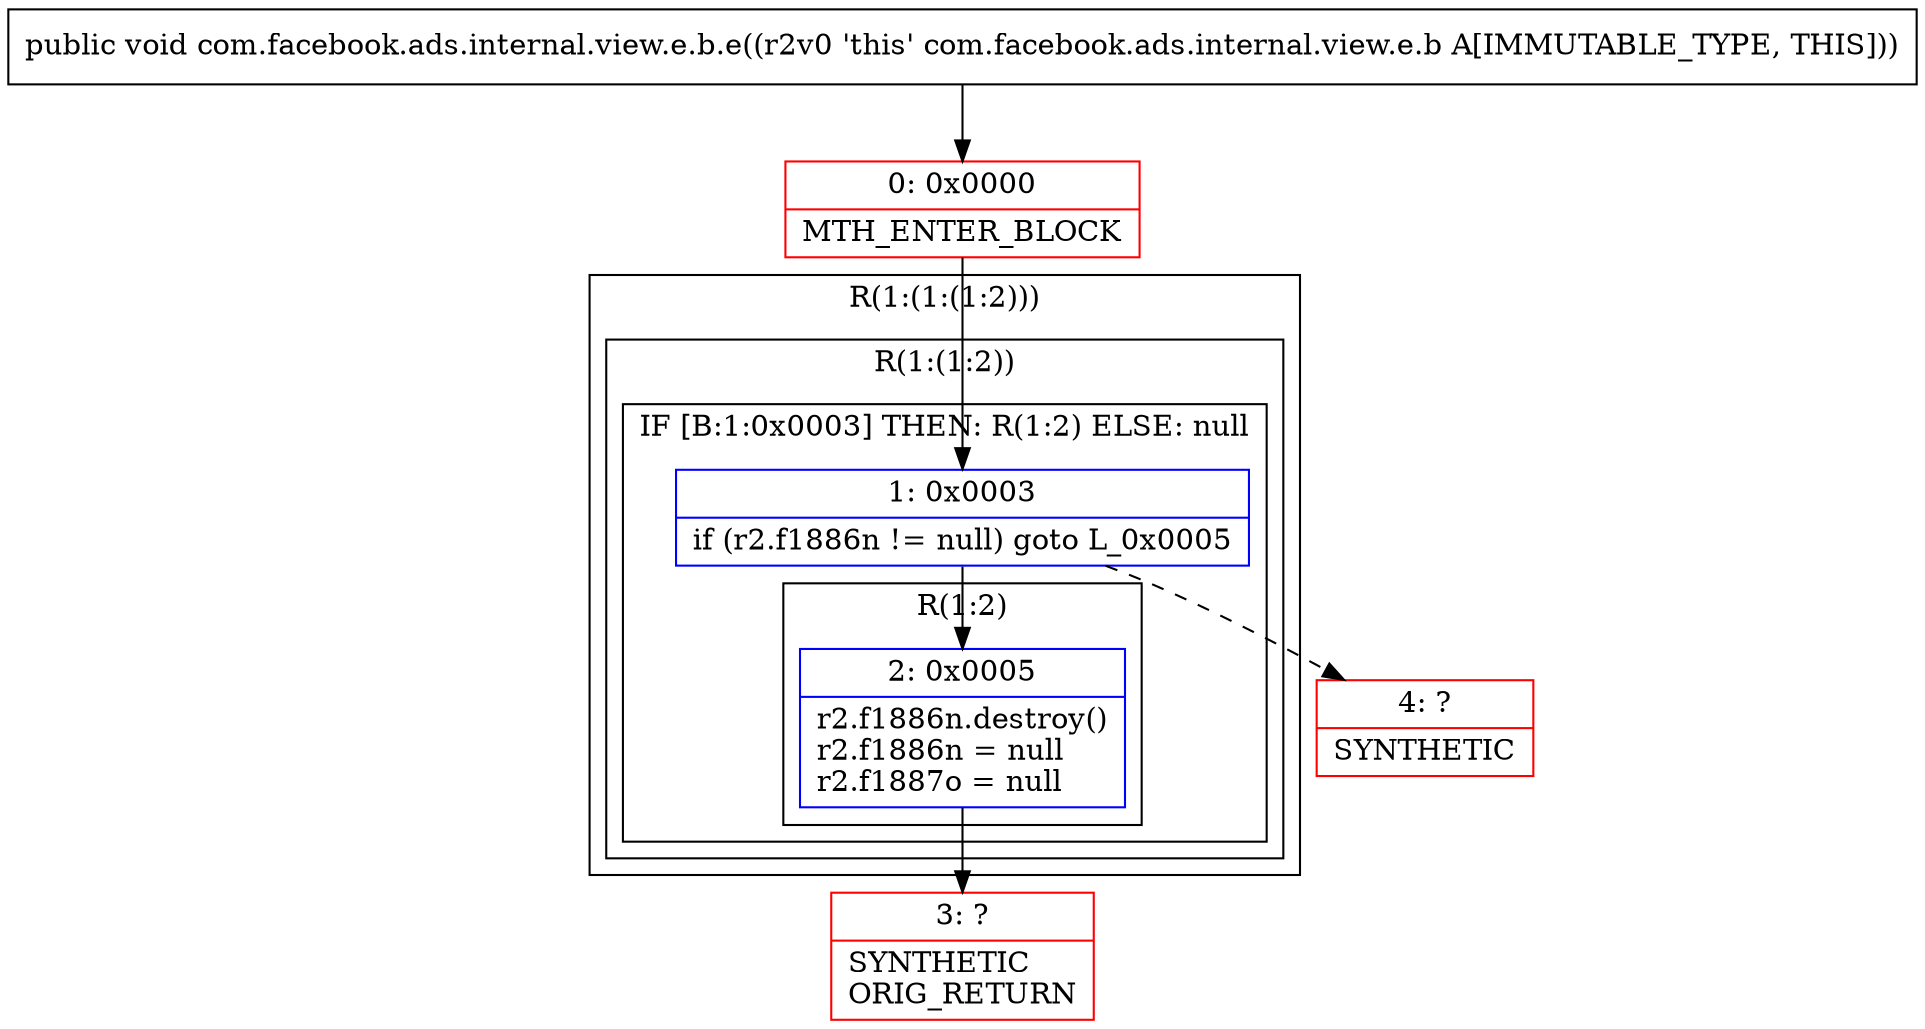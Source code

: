 digraph "CFG forcom.facebook.ads.internal.view.e.b.e()V" {
subgraph cluster_Region_1127958761 {
label = "R(1:(1:(1:2)))";
node [shape=record,color=blue];
subgraph cluster_Region_152331357 {
label = "R(1:(1:2))";
node [shape=record,color=blue];
subgraph cluster_IfRegion_1581711994 {
label = "IF [B:1:0x0003] THEN: R(1:2) ELSE: null";
node [shape=record,color=blue];
Node_1 [shape=record,label="{1\:\ 0x0003|if (r2.f1886n != null) goto L_0x0005\l}"];
subgraph cluster_Region_1660289758 {
label = "R(1:2)";
node [shape=record,color=blue];
Node_2 [shape=record,label="{2\:\ 0x0005|r2.f1886n.destroy()\lr2.f1886n = null\lr2.f1887o = null\l}"];
}
}
}
}
Node_0 [shape=record,color=red,label="{0\:\ 0x0000|MTH_ENTER_BLOCK\l}"];
Node_3 [shape=record,color=red,label="{3\:\ ?|SYNTHETIC\lORIG_RETURN\l}"];
Node_4 [shape=record,color=red,label="{4\:\ ?|SYNTHETIC\l}"];
MethodNode[shape=record,label="{public void com.facebook.ads.internal.view.e.b.e((r2v0 'this' com.facebook.ads.internal.view.e.b A[IMMUTABLE_TYPE, THIS])) }"];
MethodNode -> Node_0;
Node_1 -> Node_2;
Node_1 -> Node_4[style=dashed];
Node_2 -> Node_3;
Node_0 -> Node_1;
}


